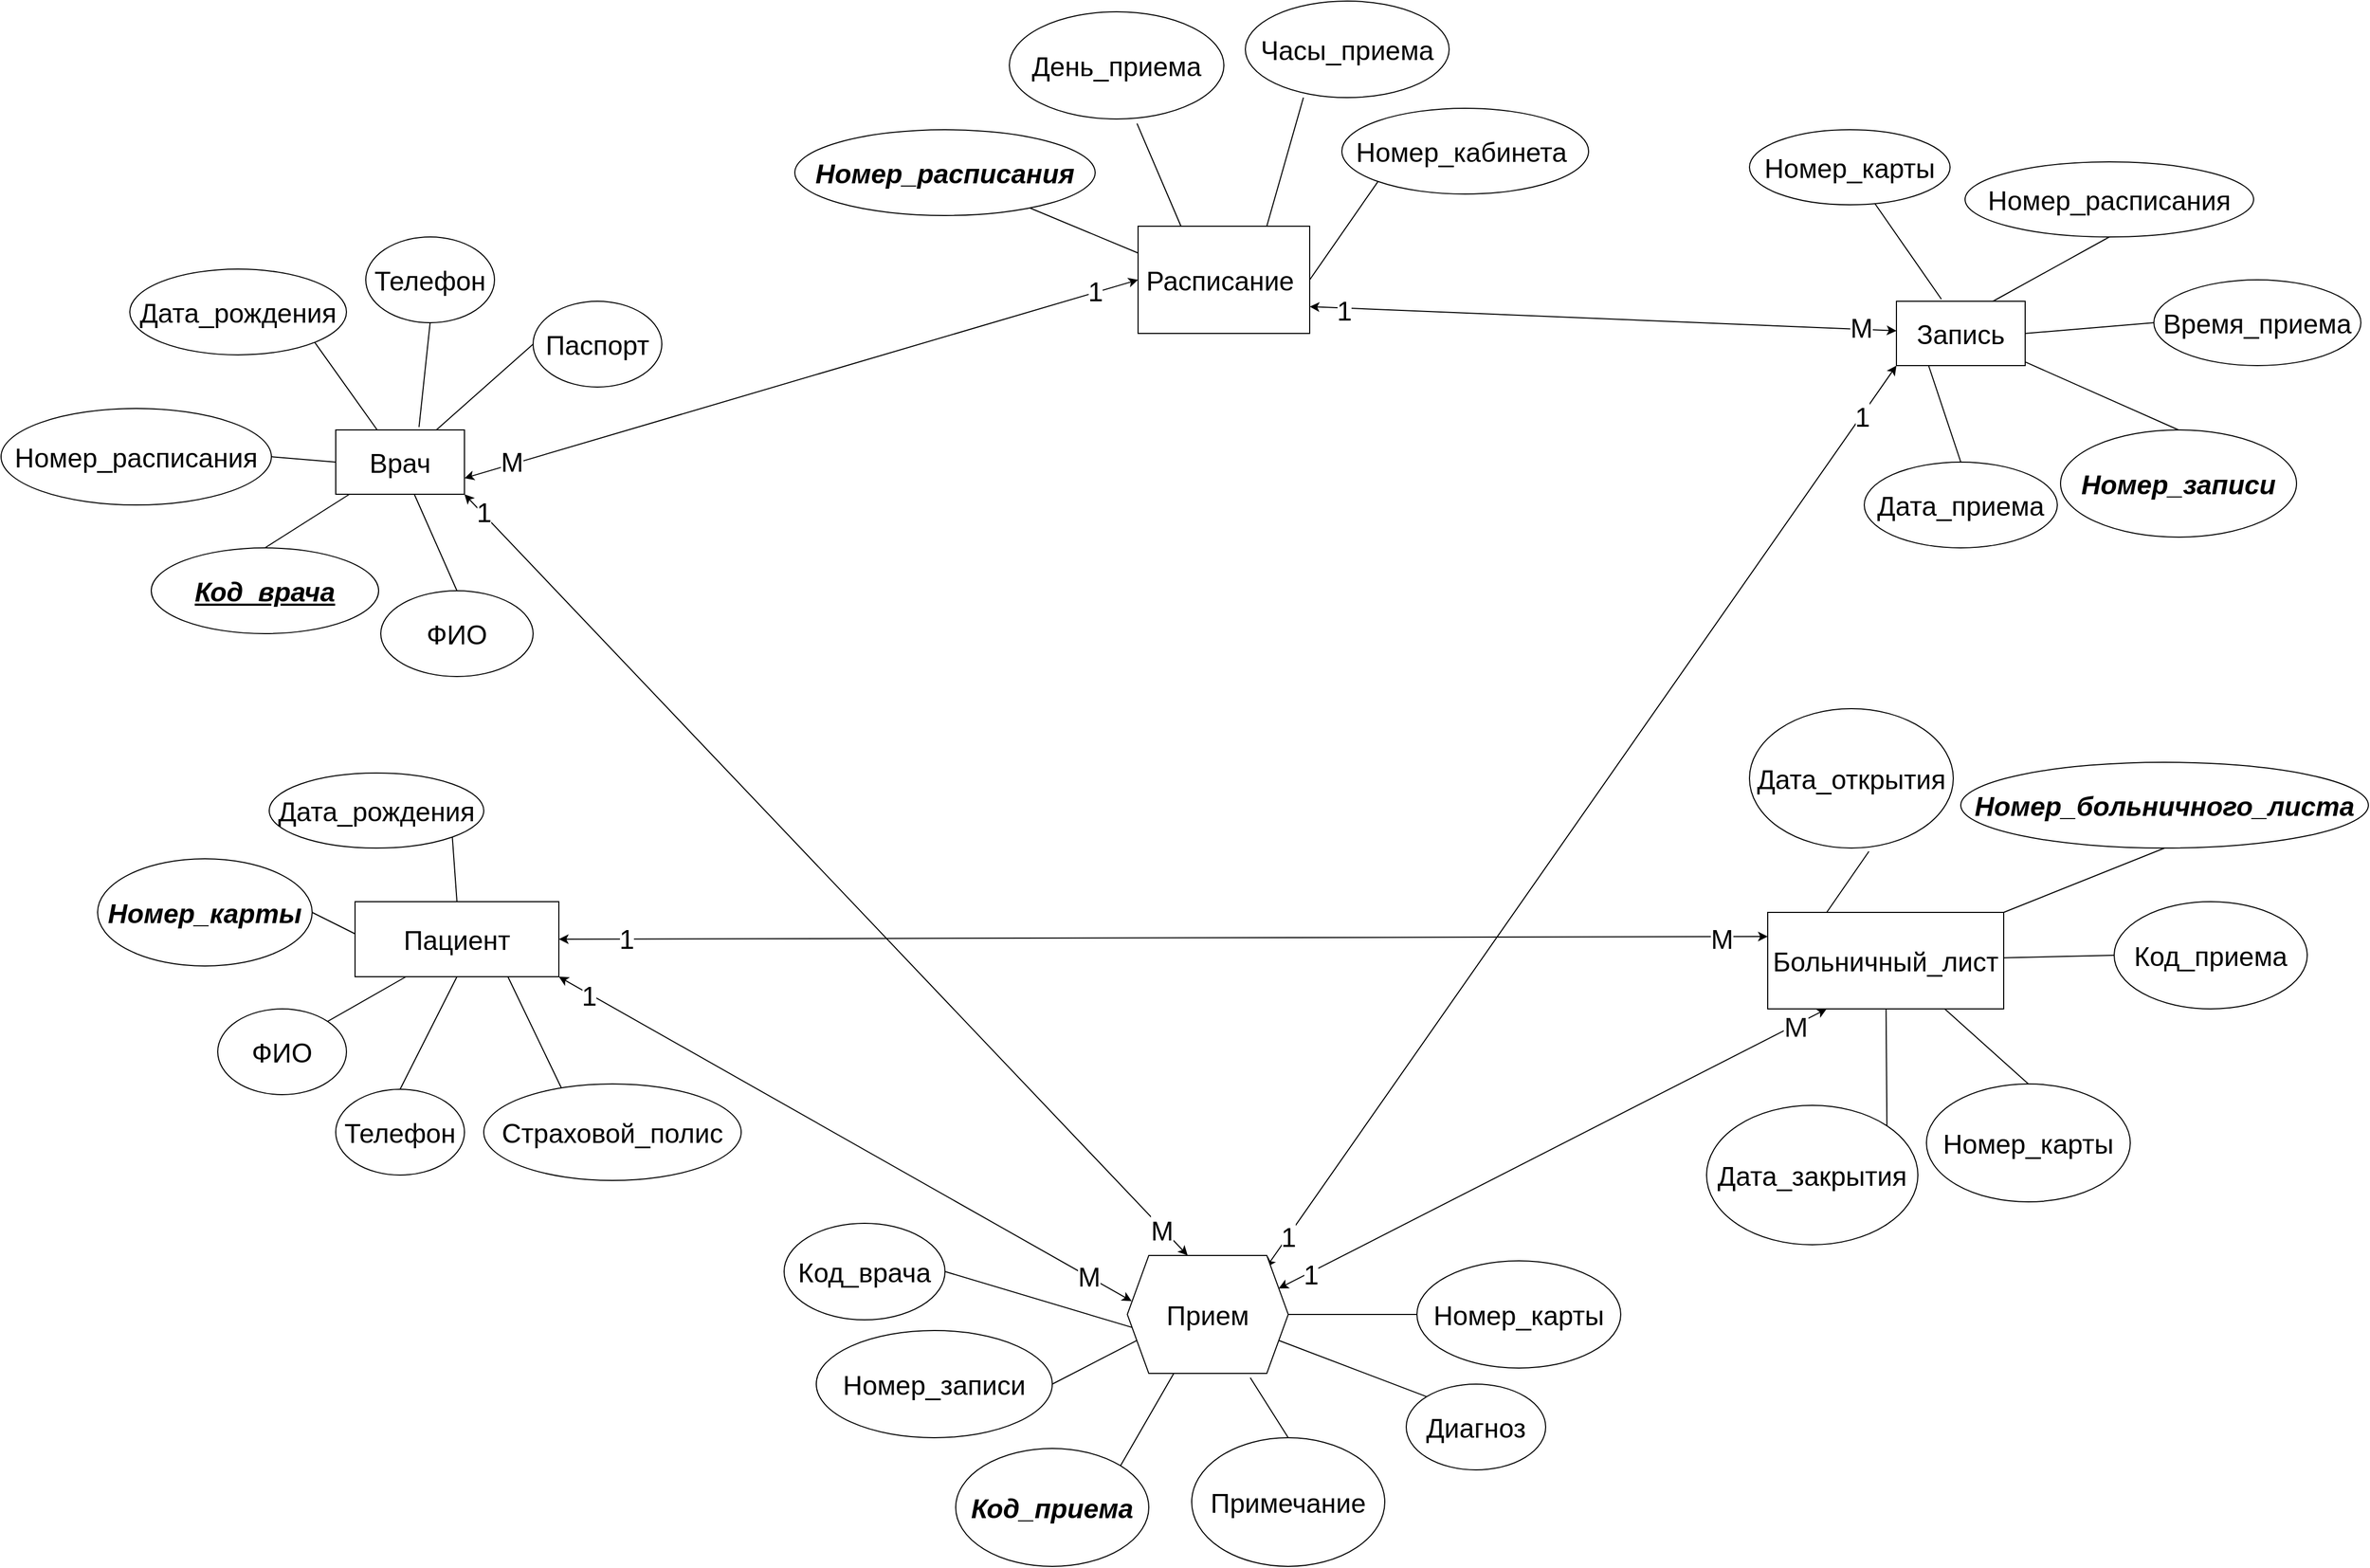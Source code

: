 <mxfile>
    <diagram id="9qPe9D3x_3Ik3Gr1dCIh" name="Страница 1">
        <mxGraphModel dx="3394" dy="2360" grid="1" gridSize="10" guides="1" tooltips="1" connect="1" arrows="1" fold="1" page="1" pageScale="1" pageWidth="827" pageHeight="1169" math="0" shadow="0">
            <root>
                <mxCell id="0"/>
                <mxCell id="1" parent="0"/>
                <mxCell id="88" style="edgeStyle=none;html=1;exitX=1;exitY=0.75;exitDx=0;exitDy=0;entryX=0;entryY=0.5;entryDx=0;entryDy=0;endArrow=classic;endFill=1;startArrow=classic;startFill=1;jumpSize=16;fontSize=25;" parent="1" source="2" target="33" edge="1">
                    <mxGeometry relative="1" as="geometry"/>
                </mxCell>
                <mxCell id="121" value="1" style="edgeLabel;html=1;align=center;verticalAlign=middle;resizable=0;points=[];fontSize=25;" parent="88" vertex="1" connectable="0">
                    <mxGeometry x="0.874" y="2" relative="1" as="geometry">
                        <mxPoint as="offset"/>
                    </mxGeometry>
                </mxCell>
                <mxCell id="122" value="М" style="edgeLabel;html=1;align=center;verticalAlign=middle;resizable=0;points=[];fontSize=25;" parent="88" vertex="1" connectable="0">
                    <mxGeometry x="-0.86" y="3" relative="1" as="geometry">
                        <mxPoint as="offset"/>
                    </mxGeometry>
                </mxCell>
                <mxCell id="106" style="edgeStyle=none;jumpSize=16;html=1;exitX=1;exitY=1;exitDx=0;exitDy=0;entryX=0.375;entryY=0;entryDx=0;entryDy=0;startArrow=classic;startFill=1;endArrow=classic;endFill=1;fontSize=25;" parent="1" source="2" target="123" edge="1">
                    <mxGeometry relative="1" as="geometry">
                        <mxPoint x="310" y="980" as="targetPoint"/>
                    </mxGeometry>
                </mxCell>
                <mxCell id="107" value="1" style="edgeLabel;html=1;align=center;verticalAlign=middle;resizable=0;points=[];fontSize=25;" parent="106" vertex="1" connectable="0">
                    <mxGeometry x="-0.951" y="2" relative="1" as="geometry">
                        <mxPoint as="offset"/>
                    </mxGeometry>
                </mxCell>
                <mxCell id="108" value="М" style="edgeLabel;html=1;align=center;verticalAlign=middle;resizable=0;points=[];fontSize=25;" parent="106" vertex="1" connectable="0">
                    <mxGeometry x="0.929" y="-1" relative="1" as="geometry">
                        <mxPoint as="offset"/>
                    </mxGeometry>
                </mxCell>
                <mxCell id="2" value="Врач" style="rounded=0;whiteSpace=wrap;html=1;fontSize=25;" parent="1" vertex="1">
                    <mxGeometry x="-488" y="190" width="120" height="60" as="geometry"/>
                </mxCell>
                <mxCell id="18" style="edgeStyle=none;html=1;exitX=1;exitY=1;exitDx=0;exitDy=0;endArrow=none;endFill=0;fontSize=25;" parent="1" source="3" target="2" edge="1">
                    <mxGeometry relative="1" as="geometry"/>
                </mxCell>
                <mxCell id="3" value="Дата_рождения" style="ellipse;whiteSpace=wrap;html=1;fontSize=25;" parent="1" vertex="1">
                    <mxGeometry x="-680" y="40" width="202" height="80" as="geometry"/>
                </mxCell>
                <mxCell id="19" style="edgeStyle=none;html=1;exitX=0.5;exitY=1;exitDx=0;exitDy=0;entryX=0.647;entryY=-0.044;entryDx=0;entryDy=0;entryPerimeter=0;endArrow=none;endFill=0;fontSize=25;" parent="1" source="4" target="2" edge="1">
                    <mxGeometry relative="1" as="geometry"/>
                </mxCell>
                <mxCell id="4" value="Телефон" style="ellipse;whiteSpace=wrap;html=1;fontSize=25;" parent="1" vertex="1">
                    <mxGeometry x="-460" y="10" width="120" height="80" as="geometry"/>
                </mxCell>
                <mxCell id="15" style="edgeStyle=none;html=1;exitX=1;exitY=0.5;exitDx=0;exitDy=0;entryX=0;entryY=0.5;entryDx=0;entryDy=0;endArrow=none;endFill=0;fontSize=25;" parent="1" source="5" target="2" edge="1">
                    <mxGeometry relative="1" as="geometry"/>
                </mxCell>
                <mxCell id="5" value="Номер_расписания" style="ellipse;whiteSpace=wrap;html=1;fontSize=25;" parent="1" vertex="1">
                    <mxGeometry x="-800" y="170" width="252" height="90" as="geometry"/>
                </mxCell>
                <mxCell id="14" style="edgeStyle=none;html=1;exitX=0.5;exitY=0;exitDx=0;exitDy=0;endArrow=none;endFill=0;fontSize=25;" parent="1" source="6" target="2" edge="1">
                    <mxGeometry relative="1" as="geometry"/>
                </mxCell>
                <mxCell id="6" value="&lt;b style=&quot;font-size: 25px;&quot;&gt;&lt;i style=&quot;font-size: 25px;&quot;&gt;&lt;u style=&quot;font-size: 25px;&quot;&gt;Код_врача&lt;/u&gt;&lt;/i&gt;&lt;/b&gt;" style="ellipse;whiteSpace=wrap;html=1;fontSize=25;" parent="1" vertex="1">
                    <mxGeometry x="-660" y="300" width="212" height="80" as="geometry"/>
                </mxCell>
                <mxCell id="12" style="edgeStyle=none;html=1;exitX=0.5;exitY=0;exitDx=0;exitDy=0;endArrow=none;endFill=0;fontSize=25;" parent="1" source="7" target="2" edge="1">
                    <mxGeometry relative="1" as="geometry"/>
                </mxCell>
                <mxCell id="7" value="ФИО" style="ellipse;whiteSpace=wrap;html=1;fontSize=25;" parent="1" vertex="1">
                    <mxGeometry x="-446" y="340" width="142" height="80" as="geometry"/>
                </mxCell>
                <mxCell id="20" style="edgeStyle=none;html=1;exitX=0;exitY=0.5;exitDx=0;exitDy=0;endArrow=none;endFill=0;fontSize=25;" parent="1" source="8" target="2" edge="1">
                    <mxGeometry relative="1" as="geometry"/>
                </mxCell>
                <mxCell id="8" value="Паспорт" style="ellipse;whiteSpace=wrap;html=1;fontSize=25;" parent="1" vertex="1">
                    <mxGeometry x="-304" y="70" width="120" height="80" as="geometry"/>
                </mxCell>
                <mxCell id="97" style="edgeStyle=none;jumpSize=16;html=1;exitX=1;exitY=0.5;exitDx=0;exitDy=0;entryX=0;entryY=0.25;entryDx=0;entryDy=0;startArrow=classic;startFill=1;endArrow=classic;endFill=1;fontSize=25;" parent="1" source="21" target="71" edge="1">
                    <mxGeometry relative="1" as="geometry"/>
                </mxCell>
                <mxCell id="115" value="М" style="edgeLabel;html=1;align=center;verticalAlign=middle;resizable=0;points=[];fontSize=25;" parent="97" vertex="1" connectable="0">
                    <mxGeometry x="0.924" y="-1" relative="1" as="geometry">
                        <mxPoint as="offset"/>
                    </mxGeometry>
                </mxCell>
                <mxCell id="116" value="1" style="edgeLabel;html=1;align=center;verticalAlign=middle;resizable=0;points=[];fontSize=25;" parent="97" vertex="1" connectable="0">
                    <mxGeometry x="-0.889" y="1" relative="1" as="geometry">
                        <mxPoint as="offset"/>
                    </mxGeometry>
                </mxCell>
                <mxCell id="100" style="edgeStyle=none;jumpSize=16;html=1;exitX=1;exitY=1;exitDx=0;exitDy=0;entryX=0.027;entryY=0.387;entryDx=0;entryDy=0;startArrow=classic;startFill=1;endArrow=classic;endFill=1;entryPerimeter=0;fontSize=25;" parent="1" source="21" target="123" edge="1">
                    <mxGeometry relative="1" as="geometry">
                        <mxPoint x="250" y="995" as="targetPoint"/>
                    </mxGeometry>
                </mxCell>
                <mxCell id="117" value="1" style="edgeLabel;html=1;align=center;verticalAlign=middle;resizable=0;points=[];fontSize=25;" parent="100" vertex="1" connectable="0">
                    <mxGeometry x="-0.892" y="-1" relative="1" as="geometry">
                        <mxPoint as="offset"/>
                    </mxGeometry>
                </mxCell>
                <mxCell id="118" value="М" style="edgeLabel;html=1;align=center;verticalAlign=middle;resizable=0;points=[];fontSize=25;" parent="100" vertex="1" connectable="0">
                    <mxGeometry x="0.848" y="1" relative="1" as="geometry">
                        <mxPoint as="offset"/>
                    </mxGeometry>
                </mxCell>
                <mxCell id="124" style="edgeStyle=none;html=1;exitX=0.75;exitY=1;exitDx=0;exitDy=0;entryX=0.303;entryY=0.05;entryDx=0;entryDy=0;entryPerimeter=0;endArrow=none;endFill=0;" edge="1" parent="1" source="21" target="26">
                    <mxGeometry relative="1" as="geometry"/>
                </mxCell>
                <mxCell id="21" value="Пациент" style="rounded=0;whiteSpace=wrap;html=1;fontSize=25;" parent="1" vertex="1">
                    <mxGeometry x="-470" y="630" width="190" height="70" as="geometry"/>
                </mxCell>
                <mxCell id="31" style="edgeStyle=none;html=1;exitX=1;exitY=0.5;exitDx=0;exitDy=0;endArrow=none;endFill=0;fontSize=25;" parent="1" source="22" edge="1">
                    <mxGeometry relative="1" as="geometry">
                        <mxPoint x="-470" y="660" as="targetPoint"/>
                    </mxGeometry>
                </mxCell>
                <mxCell id="22" value="&lt;b style=&quot;font-size: 25px;&quot;&gt;&lt;i style=&quot;font-size: 25px;&quot;&gt;Номер_карты&lt;/i&gt;&lt;/b&gt;" style="ellipse;whiteSpace=wrap;html=1;fontSize=25;" parent="1" vertex="1">
                    <mxGeometry x="-710" y="590" width="200" height="100" as="geometry"/>
                </mxCell>
                <mxCell id="32" style="edgeStyle=none;html=1;exitX=1;exitY=0;exitDx=0;exitDy=0;entryX=0.25;entryY=1;entryDx=0;entryDy=0;endArrow=none;endFill=0;fontSize=25;" parent="1" source="23" target="21" edge="1">
                    <mxGeometry relative="1" as="geometry"/>
                </mxCell>
                <mxCell id="23" value="ФИО" style="ellipse;whiteSpace=wrap;html=1;fontSize=25;" parent="1" vertex="1">
                    <mxGeometry x="-598" y="730" width="120" height="80" as="geometry"/>
                </mxCell>
                <mxCell id="29" style="edgeStyle=none;html=1;exitX=0.5;exitY=0;exitDx=0;exitDy=0;entryX=0.5;entryY=1;entryDx=0;entryDy=0;endArrow=none;endFill=0;fontSize=25;" parent="1" source="24" target="21" edge="1">
                    <mxGeometry relative="1" as="geometry"/>
                </mxCell>
                <mxCell id="24" value="Телефон" style="ellipse;whiteSpace=wrap;html=1;fontSize=25;" parent="1" vertex="1">
                    <mxGeometry x="-488" y="805" width="120" height="80" as="geometry"/>
                </mxCell>
                <mxCell id="28" style="edgeStyle=none;html=1;exitX=1;exitY=1;exitDx=0;exitDy=0;entryX=0.5;entryY=0;entryDx=0;entryDy=0;endArrow=none;endFill=0;fontSize=25;" parent="1" source="25" target="21" edge="1">
                    <mxGeometry relative="1" as="geometry"/>
                </mxCell>
                <mxCell id="25" value="Дата_рождения" style="ellipse;whiteSpace=wrap;html=1;fontSize=25;" parent="1" vertex="1">
                    <mxGeometry x="-550" y="510" width="200" height="70" as="geometry"/>
                </mxCell>
                <mxCell id="26" value="Страховой_полис" style="ellipse;whiteSpace=wrap;html=1;fontSize=25;" parent="1" vertex="1">
                    <mxGeometry x="-350" y="800" width="240" height="90" as="geometry"/>
                </mxCell>
                <mxCell id="39" style="edgeStyle=none;html=1;exitX=0;exitY=0.25;exitDx=0;exitDy=0;endArrow=none;endFill=0;fontSize=25;" parent="1" source="33" target="34" edge="1">
                    <mxGeometry relative="1" as="geometry"/>
                </mxCell>
                <mxCell id="40" style="edgeStyle=none;html=1;exitX=1;exitY=0.5;exitDx=0;exitDy=0;entryX=0;entryY=1;entryDx=0;entryDy=0;endArrow=none;endFill=0;fontSize=25;" parent="1" source="33" target="36" edge="1">
                    <mxGeometry relative="1" as="geometry"/>
                </mxCell>
                <mxCell id="94" style="edgeStyle=none;jumpSize=16;html=1;exitX=1;exitY=0.75;exitDx=0;exitDy=0;startArrow=classic;startFill=1;endArrow=classic;endFill=1;fontSize=25;" parent="1" source="33" target="58" edge="1">
                    <mxGeometry relative="1" as="geometry"/>
                </mxCell>
                <mxCell id="119" value="М" style="edgeLabel;html=1;align=center;verticalAlign=middle;resizable=0;points=[];fontSize=25;" parent="94" vertex="1" connectable="0">
                    <mxGeometry x="0.879" y="2" relative="1" as="geometry">
                        <mxPoint as="offset"/>
                    </mxGeometry>
                </mxCell>
                <mxCell id="120" value="1" style="edgeLabel;html=1;align=center;verticalAlign=middle;resizable=0;points=[];fontSize=25;" parent="94" vertex="1" connectable="0">
                    <mxGeometry x="-0.884" y="-1" relative="1" as="geometry">
                        <mxPoint as="offset"/>
                    </mxGeometry>
                </mxCell>
                <mxCell id="33" value="&lt;font style=&quot;font-size: 25px;&quot;&gt;Расписание&amp;nbsp;&lt;/font&gt;" style="rounded=0;whiteSpace=wrap;html=1;fontSize=25;" parent="1" vertex="1">
                    <mxGeometry x="260" width="160" height="100" as="geometry"/>
                </mxCell>
                <mxCell id="34" value="&lt;b style=&quot;font-size: 25px;&quot;&gt;&lt;i style=&quot;font-size: 25px;&quot;&gt;Номер_расписания&lt;/i&gt;&lt;/b&gt;" style="ellipse;whiteSpace=wrap;html=1;fontSize=25;" parent="1" vertex="1">
                    <mxGeometry x="-60" y="-90" width="280" height="80" as="geometry"/>
                </mxCell>
                <mxCell id="42" style="edgeStyle=none;html=1;exitX=0.595;exitY=1.042;exitDx=0;exitDy=0;endArrow=none;endFill=0;fontSize=25;exitPerimeter=0;" parent="1" source="35" edge="1">
                    <mxGeometry relative="1" as="geometry">
                        <mxPoint x="300" as="targetPoint"/>
                    </mxGeometry>
                </mxCell>
                <mxCell id="35" value="День_приема" style="ellipse;whiteSpace=wrap;html=1;fontSize=25;" parent="1" vertex="1">
                    <mxGeometry x="140" y="-200" width="200" height="100" as="geometry"/>
                </mxCell>
                <mxCell id="36" value="Номер_кабинета&amp;nbsp;" style="ellipse;whiteSpace=wrap;html=1;fontSize=25;" parent="1" vertex="1">
                    <mxGeometry x="450" y="-110" width="230" height="80" as="geometry"/>
                </mxCell>
                <mxCell id="41" style="edgeStyle=none;html=1;exitX=0.285;exitY=1;exitDx=0;exitDy=0;entryX=0.75;entryY=0;entryDx=0;entryDy=0;endArrow=none;endFill=0;fontSize=25;exitPerimeter=0;" parent="1" source="37" target="33" edge="1">
                    <mxGeometry relative="1" as="geometry"/>
                </mxCell>
                <mxCell id="37" value="&lt;font style=&quot;font-size: 25px;&quot;&gt;Часы_приема&lt;/font&gt;" style="ellipse;whiteSpace=wrap;html=1;fontSize=25;" parent="1" vertex="1">
                    <mxGeometry x="360" y="-210" width="190" height="90" as="geometry"/>
                </mxCell>
                <mxCell id="103" style="edgeStyle=none;jumpSize=16;html=1;exitX=1;exitY=0.25;exitDx=0;exitDy=0;entryX=0.25;entryY=1;entryDx=0;entryDy=0;startArrow=classic;startFill=1;endArrow=classic;endFill=1;fontSize=25;" parent="1" source="123" target="71" edge="1">
                    <mxGeometry relative="1" as="geometry">
                        <mxPoint x="370" y="980" as="sourcePoint"/>
                    </mxGeometry>
                </mxCell>
                <mxCell id="113" value="1" style="edgeLabel;html=1;align=center;verticalAlign=middle;resizable=0;points=[];fontSize=25;" parent="103" vertex="1" connectable="0">
                    <mxGeometry x="-0.887" y="-1" relative="1" as="geometry">
                        <mxPoint as="offset"/>
                    </mxGeometry>
                </mxCell>
                <mxCell id="114" value="&lt;div style=&quot;text-align: left; font-size: 25px;&quot;&gt;&lt;font face=&quot;Segoe UI, SegoeUI, Helvetica Neue, Helvetica, Arial, sans-serif&quot; color=&quot;#161616&quot; style=&quot;font-size: 25px;&quot;&gt;&lt;span style=&quot;font-size: 25px; background-color: rgb(255, 255, 255);&quot;&gt;М&lt;/span&gt;&lt;/font&gt;&lt;/div&gt;" style="edgeLabel;html=1;align=center;verticalAlign=middle;resizable=0;points=[];fontSize=25;" parent="103" vertex="1" connectable="0">
                    <mxGeometry x="0.883" y="-1" relative="1" as="geometry">
                        <mxPoint as="offset"/>
                    </mxGeometry>
                </mxCell>
                <mxCell id="54" style="edgeStyle=none;html=1;exitX=1;exitY=0;exitDx=0;exitDy=0;endArrow=none;endFill=0;fontSize=25;" parent="1" source="44" target="123" edge="1">
                    <mxGeometry relative="1" as="geometry">
                        <mxPoint x="270" y="980" as="targetPoint"/>
                    </mxGeometry>
                </mxCell>
                <mxCell id="44" value="&lt;b style=&quot;font-size: 25px;&quot;&gt;&lt;i style=&quot;font-size: 25px;&quot;&gt;Код_приема&lt;/i&gt;&lt;/b&gt;" style="ellipse;whiteSpace=wrap;html=1;fontSize=25;" parent="1" vertex="1">
                    <mxGeometry x="90" y="1140" width="180" height="110" as="geometry"/>
                </mxCell>
                <mxCell id="55" style="edgeStyle=none;html=1;exitX=1;exitY=0.5;exitDx=0;exitDy=0;entryX=0;entryY=0.75;entryDx=0;entryDy=0;endArrow=none;endFill=0;fontSize=25;" parent="1" source="45" target="123" edge="1">
                    <mxGeometry relative="1" as="geometry">
                        <mxPoint x="250" y="1010" as="targetPoint"/>
                    </mxGeometry>
                </mxCell>
                <mxCell id="45" value="Номер_записи" style="ellipse;whiteSpace=wrap;html=1;fontSize=25;" parent="1" vertex="1">
                    <mxGeometry x="-40" y="1030" width="220" height="100" as="geometry"/>
                </mxCell>
                <mxCell id="56" style="edgeStyle=none;html=1;exitX=0.5;exitY=0;exitDx=0;exitDy=0;entryX=0.764;entryY=1.036;entryDx=0;entryDy=0;endArrow=none;endFill=0;fontSize=25;entryPerimeter=0;" parent="1" source="46" target="123" edge="1">
                    <mxGeometry relative="1" as="geometry">
                        <mxPoint x="280" y="1040" as="targetPoint"/>
                    </mxGeometry>
                </mxCell>
                <mxCell id="46" value="Примечание" style="ellipse;whiteSpace=wrap;html=1;fontSize=25;" parent="1" vertex="1">
                    <mxGeometry x="310" y="1130" width="180" height="120" as="geometry"/>
                </mxCell>
                <mxCell id="52" style="edgeStyle=none;html=1;exitX=1;exitY=0.5;exitDx=0;exitDy=0;entryX=0.034;entryY=0.612;entryDx=0;entryDy=0;endArrow=none;endFill=0;fontSize=25;entryPerimeter=0;" parent="1" source="47" target="123" edge="1">
                    <mxGeometry relative="1" as="geometry">
                        <mxPoint x="340" y="980" as="targetPoint"/>
                    </mxGeometry>
                </mxCell>
                <mxCell id="47" value="Код_врача" style="ellipse;whiteSpace=wrap;html=1;fontSize=25;" parent="1" vertex="1">
                    <mxGeometry x="-70" y="930" width="150" height="90" as="geometry"/>
                </mxCell>
                <mxCell id="51" style="edgeStyle=none;html=1;exitX=0;exitY=0.5;exitDx=0;exitDy=0;endArrow=none;endFill=0;entryX=1;entryY=0.5;entryDx=0;entryDy=0;fontSize=25;" parent="1" source="48" target="123" edge="1">
                    <mxGeometry relative="1" as="geometry">
                        <mxPoint x="360" y="1000" as="targetPoint"/>
                    </mxGeometry>
                </mxCell>
                <mxCell id="48" value="Номер_карты" style="ellipse;whiteSpace=wrap;html=1;fontSize=25;" parent="1" vertex="1">
                    <mxGeometry x="520" y="965" width="190" height="100" as="geometry"/>
                </mxCell>
                <mxCell id="57" style="edgeStyle=none;html=1;exitX=0;exitY=0;exitDx=0;exitDy=0;endArrow=none;endFill=0;entryX=1;entryY=0.75;entryDx=0;entryDy=0;fontSize=25;" parent="1" source="49" target="123" edge="1">
                    <mxGeometry relative="1" as="geometry">
                        <mxPoint x="353.525" y="1040" as="targetPoint"/>
                    </mxGeometry>
                </mxCell>
                <mxCell id="49" value="Диагноз" style="ellipse;whiteSpace=wrap;html=1;fontSize=25;" parent="1" vertex="1">
                    <mxGeometry x="510" y="1080" width="130" height="80" as="geometry"/>
                </mxCell>
                <mxCell id="109" style="edgeStyle=none;jumpSize=16;html=1;exitX=0;exitY=1;exitDx=0;exitDy=0;entryX=0.863;entryY=0.101;entryDx=0;entryDy=0;startArrow=classic;startFill=1;endArrow=classic;endFill=1;entryPerimeter=0;fontSize=25;" parent="1" source="58" target="123" edge="1">
                    <mxGeometry relative="1" as="geometry">
                        <mxPoint x="340" y="980" as="targetPoint"/>
                    </mxGeometry>
                </mxCell>
                <mxCell id="110" value="1" style="edgeLabel;html=1;align=center;verticalAlign=middle;resizable=0;points=[];fontSize=25;" parent="109" vertex="1" connectable="0">
                    <mxGeometry x="-0.889" relative="1" as="geometry">
                        <mxPoint as="offset"/>
                    </mxGeometry>
                </mxCell>
                <mxCell id="111" value="1" style="edgeLabel;html=1;align=center;verticalAlign=middle;resizable=0;points=[];fontSize=25;" parent="109" vertex="1" connectable="0">
                    <mxGeometry x="0.93" relative="1" as="geometry">
                        <mxPoint as="offset"/>
                    </mxGeometry>
                </mxCell>
                <mxCell id="58" value="Запись" style="rounded=0;whiteSpace=wrap;html=1;fontSize=25;" parent="1" vertex="1">
                    <mxGeometry x="967" y="70" width="120" height="60" as="geometry"/>
                </mxCell>
                <mxCell id="67" style="edgeStyle=none;html=1;entryX=0.349;entryY=-0.033;entryDx=0;entryDy=0;entryPerimeter=0;endArrow=none;endFill=0;fontSize=25;" parent="1" source="59" target="58" edge="1">
                    <mxGeometry relative="1" as="geometry"/>
                </mxCell>
                <mxCell id="59" value="Номер_карты" style="ellipse;whiteSpace=wrap;html=1;fontSize=25;" parent="1" vertex="1">
                    <mxGeometry x="830" y="-90" width="187" height="70" as="geometry"/>
                </mxCell>
                <mxCell id="66" style="edgeStyle=none;html=1;exitX=0.5;exitY=1;exitDx=0;exitDy=0;entryX=0.75;entryY=0;entryDx=0;entryDy=0;endArrow=none;endFill=0;fontSize=25;" parent="1" source="60" target="58" edge="1">
                    <mxGeometry relative="1" as="geometry"/>
                </mxCell>
                <mxCell id="60" value="Номер_расписания" style="ellipse;whiteSpace=wrap;html=1;fontSize=25;" parent="1" vertex="1">
                    <mxGeometry x="1031" y="-60" width="269" height="70" as="geometry"/>
                </mxCell>
                <mxCell id="70" style="edgeStyle=none;html=1;exitX=0;exitY=0.5;exitDx=0;exitDy=0;entryX=1;entryY=0.5;entryDx=0;entryDy=0;endArrow=none;endFill=0;fontSize=25;" parent="1" source="61" target="58" edge="1">
                    <mxGeometry relative="1" as="geometry"/>
                </mxCell>
                <mxCell id="61" value="Время_приема" style="ellipse;whiteSpace=wrap;html=1;fontSize=25;" parent="1" vertex="1">
                    <mxGeometry x="1207" y="50" width="193" height="80" as="geometry"/>
                </mxCell>
                <mxCell id="68" style="edgeStyle=none;html=1;exitX=0.5;exitY=0;exitDx=0;exitDy=0;entryX=0.25;entryY=1;entryDx=0;entryDy=0;endArrow=none;endFill=0;fontSize=25;" parent="1" source="62" target="58" edge="1">
                    <mxGeometry relative="1" as="geometry"/>
                </mxCell>
                <mxCell id="62" value="Дата_приема" style="ellipse;whiteSpace=wrap;html=1;fontSize=25;" parent="1" vertex="1">
                    <mxGeometry x="937" y="220" width="180" height="80" as="geometry"/>
                </mxCell>
                <mxCell id="69" style="edgeStyle=none;html=1;exitX=0.5;exitY=0;exitDx=0;exitDy=0;endArrow=none;endFill=0;fontSize=25;" parent="1" source="63" target="58" edge="1">
                    <mxGeometry relative="1" as="geometry"/>
                </mxCell>
                <mxCell id="63" value="&lt;b style=&quot;font-size: 25px;&quot;&gt;&lt;i style=&quot;font-size: 25px;&quot;&gt;Номер_записи&lt;/i&gt;&lt;/b&gt;" style="ellipse;whiteSpace=wrap;html=1;fontSize=25;" parent="1" vertex="1">
                    <mxGeometry x="1120" y="190" width="220" height="100" as="geometry"/>
                </mxCell>
                <mxCell id="71" value="Больничный_лист" style="rounded=0;whiteSpace=wrap;html=1;fontSize=25;" parent="1" vertex="1">
                    <mxGeometry x="847" y="640" width="220" height="90" as="geometry"/>
                </mxCell>
                <mxCell id="79" style="edgeStyle=none;html=1;exitX=0.5;exitY=1;exitDx=0;exitDy=0;entryX=1;entryY=0;entryDx=0;entryDy=0;endArrow=none;endFill=0;fontSize=25;" parent="1" source="72" target="71" edge="1">
                    <mxGeometry relative="1" as="geometry"/>
                </mxCell>
                <mxCell id="72" value="&lt;b style=&quot;font-size: 25px;&quot;&gt;&lt;i style=&quot;font-size: 25px;&quot;&gt;Номер_больничного_листа&lt;/i&gt;&lt;/b&gt;" style="ellipse;whiteSpace=wrap;html=1;fontSize=25;" parent="1" vertex="1">
                    <mxGeometry x="1027" y="500" width="380" height="80" as="geometry"/>
                </mxCell>
                <mxCell id="78" style="edgeStyle=none;html=1;exitX=0.586;exitY=1.024;exitDx=0;exitDy=0;entryX=0.25;entryY=0;entryDx=0;entryDy=0;endArrow=none;endFill=0;fontSize=25;exitPerimeter=0;" parent="1" source="73" target="71" edge="1">
                    <mxGeometry relative="1" as="geometry"/>
                </mxCell>
                <mxCell id="73" value="Дата_открытия" style="ellipse;whiteSpace=wrap;html=1;fontSize=25;" parent="1" vertex="1">
                    <mxGeometry x="830" y="450" width="190" height="130" as="geometry"/>
                </mxCell>
                <mxCell id="82" style="edgeStyle=none;html=1;exitX=1;exitY=0;exitDx=0;exitDy=0;endArrow=none;endFill=0;fontSize=25;" parent="1" source="74" target="71" edge="1">
                    <mxGeometry relative="1" as="geometry"/>
                </mxCell>
                <mxCell id="74" value="Дата_закрытия" style="ellipse;whiteSpace=wrap;html=1;fontSize=25;" parent="1" vertex="1">
                    <mxGeometry x="790" y="820" width="197" height="130" as="geometry"/>
                </mxCell>
                <mxCell id="81" style="edgeStyle=none;html=1;exitX=0.5;exitY=0;exitDx=0;exitDy=0;entryX=0.75;entryY=1;entryDx=0;entryDy=0;endArrow=none;endFill=0;fontSize=25;" parent="1" source="75" target="71" edge="1">
                    <mxGeometry relative="1" as="geometry"/>
                </mxCell>
                <mxCell id="75" value="Номер_карты" style="ellipse;whiteSpace=wrap;html=1;fontSize=25;" parent="1" vertex="1">
                    <mxGeometry x="995" y="800" width="190" height="110" as="geometry"/>
                </mxCell>
                <mxCell id="80" style="edgeStyle=none;html=1;exitX=0;exitY=0.5;exitDx=0;exitDy=0;endArrow=none;endFill=0;fontSize=25;" parent="1" source="76" target="71" edge="1">
                    <mxGeometry relative="1" as="geometry"/>
                </mxCell>
                <mxCell id="76" value="Код_приема" style="ellipse;whiteSpace=wrap;html=1;fontSize=25;" parent="1" vertex="1">
                    <mxGeometry x="1170" y="630" width="180" height="100" as="geometry"/>
                </mxCell>
                <mxCell id="123" value="Прием" style="shape=hexagon;perimeter=hexagonPerimeter2;whiteSpace=wrap;html=1;fixedSize=1;fontSize=25;" parent="1" vertex="1">
                    <mxGeometry x="250" y="960" width="150" height="110" as="geometry"/>
                </mxCell>
            </root>
        </mxGraphModel>
    </diagram>
</mxfile>